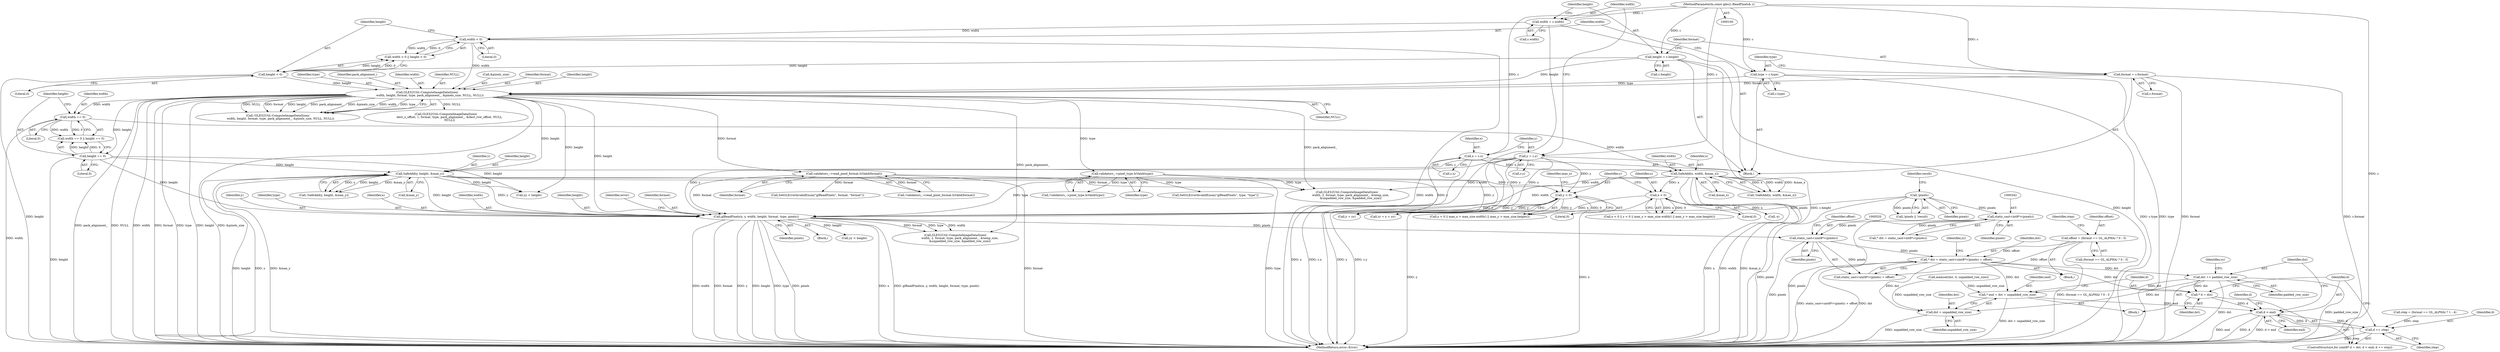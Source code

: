 digraph "1_Chrome_3aad1a37affb1ab70d1897f2b03eb8c077264984_0@pointer" {
"1000556" [label="(Call,dst += padded_row_size)"];
"1000516" [label="(Call,* dst = static_cast<uint8*>(pixels) + offset)"];
"1000519" [label="(Call,static_cast<uint8*>(pixels))"];
"1000341" [label="(Call,static_cast<int8*>(pixels))"];
"1000194" [label="(Call,!pixels)"];
"1000413" [label="(Call,glReadPixels(x, y, width, height, format, type, pixels))"];
"1000272" [label="(Call,x < 0)"];
"1000243" [label="(Call,SafeAdd(x, width, &max_x))"];
"1000105" [label="(Call,x = c.x)"];
"1000102" [label="(MethodParameterIn,const gles2::ReadPixels& c)"];
"1000225" [label="(Call,width == 0)"];
"1000159" [label="(Call,GLES2Util::ComputeImageDataSizes(\n      width, height, format, type, pack_alignment_, &pixels_size, NULL, NULL))"];
"1000142" [label="(Call,width < 0)"];
"1000117" [label="(Call,width = c.width)"];
"1000145" [label="(Call,height < 0)"];
"1000123" [label="(Call,height = c.height)"];
"1000129" [label="(Call,format = c.format)"];
"1000135" [label="(Call,type = c.type)"];
"1000111" [label="(Call,y = c.y)"];
"1000276" [label="(Call,y < 0)"];
"1000249" [label="(Call,SafeAdd(y, height, &max_y))"];
"1000228" [label="(Call,height == 0)"];
"1000203" [label="(Call,validators_->read_pixel_format.IsValid(format))"];
"1000214" [label="(Call,validators_->pixel_type.IsValid(type))"];
"1000498" [label="(Call,offset = (format == GL_ALPHA) ? 0 : 3)"];
"1000535" [label="(Call,* end = dst + unpadded_row_size)"];
"1000545" [label="(Call,d < end)"];
"1000548" [label="(Call,d += step)"];
"1000537" [label="(Call,dst + unpadded_row_size)"];
"1000542" [label="(Call,* d = dst)"];
"1000224" [label="(Call,width == 0 || height == 0)"];
"1000227" [label="(Literal,0)"];
"1000204" [label="(Identifier,format)"];
"1000124" [label="(Identifier,height)"];
"1000226" [label="(Identifier,width)"];
"1000275" [label="(Call,y < 0 || max_x > max_size.width() || max_y > max_size.height())"];
"1000137" [label="(Call,c.type)"];
"1000277" [label="(Identifier,y)"];
"1000544" [label="(Identifier,dst)"];
"1000420" [label="(Identifier,pixels)"];
"1000507" [label="(Call,step = (format == GL_ALPHA) ? 1 : 4)"];
"1000118" [label="(Identifier,width)"];
"1000252" [label="(Call,&max_y)"];
"1000536" [label="(Identifier,end)"];
"1000416" [label="(Identifier,width)"];
"1000203" [label="(Call,validators_->read_pixel_format.IsValid(format))"];
"1000417" [label="(Identifier,height)"];
"1000272" [label="(Call,x < 0)"];
"1000129" [label="(Call,format = c.format)"];
"1000369" [label="(Call,yy < height)"];
"1000250" [label="(Identifier,y)"];
"1000547" [label="(Identifier,end)"];
"1000498" [label="(Call,offset = (format == GL_ALPHA) ? 0 : 3)"];
"1000136" [label="(Identifier,type)"];
"1000213" [label="(Call,!validators_->pixel_type.IsValid(type))"];
"1000548" [label="(Call,d += step)"];
"1000135" [label="(Call,type = c.type)"];
"1000519" [label="(Call,static_cast<uint8*>(pixels))"];
"1000225" [label="(Call,width == 0)"];
"1000246" [label="(Call,&max_x)"];
"1000131" [label="(Call,c.format)"];
"1000339" [label="(Call,* dst = static_cast<int8*>(pixels))"];
"1000423" [label="(Identifier,error)"];
"1000165" [label="(Call,&pixels_size)"];
"1000460" [label="(Call,GLES2Util::ComputeImageDataSizes(\n          width, 2, format, type, pack_alignment_, &temp_size,\n          &unpadded_row_size, &padded_row_size))"];
"1000526" [label="(Identifier,yy)"];
"1000496" [label="(Block,)"];
"1000194" [label="(Call,!pixels)"];
"1000564" [label="(MethodReturn,error::Error)"];
"1000517" [label="(Identifier,dst)"];
"1000168" [label="(Identifier,NULL)"];
"1000542" [label="(Call,* d = dst)"];
"1000123" [label="(Call,height = c.height)"];
"1000381" [label="(Call,memset(dst, 0, unpadded_row_size))"];
"1000119" [label="(Call,c.width)"];
"1000230" [label="(Literal,0)"];
"1000159" [label="(Call,GLES2Util::ComputeImageDataSizes(\n      width, height, format, type, pack_alignment_, &pixels_size, NULL, NULL))"];
"1000537" [label="(Call,dst + unpadded_row_size)"];
"1000105" [label="(Call,x = c.x)"];
"1000162" [label="(Identifier,format)"];
"1000418" [label="(Identifier,format)"];
"1000217" [label="(Call,SetGLErrorInvalidEnum(\"glReadPixels\", type, \"type\"))"];
"1000415" [label="(Identifier,y)"];
"1000419" [label="(Identifier,type)"];
"1000341" [label="(Call,static_cast<int8*>(pixels))"];
"1000144" [label="(Literal,0)"];
"1000229" [label="(Identifier,height)"];
"1000500" [label="(Call,(format == GL_ALPHA) ? 0 : 3)"];
"1000554" [label="(Identifier,d)"];
"1000550" [label="(Identifier,step)"];
"1000117" [label="(Call,width = c.width)"];
"1000376" [label="(Call,ry = y + yy)"];
"1000107" [label="(Call,c.x)"];
"1000245" [label="(Identifier,width)"];
"1000242" [label="(Call,!SafeAdd(x, width, &max_x))"];
"1000228" [label="(Call,height == 0)"];
"1000102" [label="(MethodParameterIn,const gles2::ReadPixels& c)"];
"1000412" [label="(Block,)"];
"1000543" [label="(Identifier,d)"];
"1000549" [label="(Identifier,d)"];
"1000540" [label="(ControlStructure,for (uint8* d = dst; d < end; d += step))"];
"1000143" [label="(Identifier,width)"];
"1000161" [label="(Identifier,height)"];
"1000532" [label="(Identifier,yy)"];
"1000535" [label="(Call,* end = dst + unpadded_row_size)"];
"1000499" [label="(Identifier,offset)"];
"1000141" [label="(Call,width < 0 || height < 0)"];
"1000558" [label="(Identifier,padded_row_size)"];
"1000343" [label="(Identifier,pixels)"];
"1000195" [label="(Identifier,pixels)"];
"1000557" [label="(Identifier,dst)"];
"1000521" [label="(Identifier,pixels)"];
"1000292" [label="(Call,GLES2Util::ComputeImageDataSizes(\n        width, 2, format, type, pack_alignment_, &temp_size,\n        &unpadded_row_size, &padded_row_size))"];
"1000142" [label="(Call,width < 0)"];
"1000315" [label="(Call,-x)"];
"1000197" [label="(Identifier,result)"];
"1000248" [label="(Call,!SafeAdd(y, height, &max_y))"];
"1000244" [label="(Identifier,x)"];
"1000146" [label="(Identifier,height)"];
"1000546" [label="(Identifier,d)"];
"1000112" [label="(Identifier,y)"];
"1000522" [label="(Identifier,offset)"];
"1000516" [label="(Call,* dst = static_cast<uint8*>(pixels) + offset)"];
"1000518" [label="(Call,static_cast<uint8*>(pixels) + offset)"];
"1000158" [label="(Call,!GLES2Util::ComputeImageDataSizes(\n      width, height, format, type, pack_alignment_, &pixels_size, NULL, NULL))"];
"1000271" [label="(Call,x < 0 || y < 0 || max_x > max_size.width() || max_y > max_size.height())"];
"1000163" [label="(Identifier,type)"];
"1000539" [label="(Identifier,unpadded_row_size)"];
"1000538" [label="(Identifier,dst)"];
"1000545" [label="(Call,d < end)"];
"1000147" [label="(Literal,0)"];
"1000193" [label="(Call,!pixels || !result)"];
"1000276" [label="(Call,y < 0)"];
"1000414" [label="(Identifier,x)"];
"1000378" [label="(Call,y + yy)"];
"1000321" [label="(Call,GLES2Util::ComputeImageDataSizes(\n        dest_x_offset, 1, format, type, pack_alignment_, &dest_row_offset, NULL,\n        NULL))"];
"1000125" [label="(Call,c.height)"];
"1000164" [label="(Identifier,pack_alignment_)"];
"1000251" [label="(Identifier,height)"];
"1000508" [label="(Identifier,step)"];
"1000145" [label="(Call,height < 0)"];
"1000214" [label="(Call,validators_->pixel_type.IsValid(type))"];
"1000130" [label="(Identifier,format)"];
"1000281" [label="(Identifier,max_x)"];
"1000249" [label="(Call,SafeAdd(y, height, &max_y))"];
"1000413" [label="(Call,glReadPixels(x, y, width, height, format, type, pixels))"];
"1000103" [label="(Block,)"];
"1000273" [label="(Identifier,x)"];
"1000528" [label="(Call,yy < height)"];
"1000111" [label="(Call,y = c.y)"];
"1000106" [label="(Identifier,x)"];
"1000215" [label="(Identifier,type)"];
"1000206" [label="(Call,SetGLErrorInvalidEnum(\"glReadPixels\", format, \"format\"))"];
"1000556" [label="(Call,dst += padded_row_size)"];
"1000113" [label="(Call,c.y)"];
"1000243" [label="(Call,SafeAdd(x, width, &max_x))"];
"1000278" [label="(Literal,0)"];
"1000160" [label="(Identifier,width)"];
"1000202" [label="(Call,!validators_->read_pixel_format.IsValid(format))"];
"1000167" [label="(Identifier,NULL)"];
"1000274" [label="(Literal,0)"];
"1000533" [label="(Block,)"];
"1000556" -> "1000533"  [label="AST: "];
"1000556" -> "1000558"  [label="CFG: "];
"1000557" -> "1000556"  [label="AST: "];
"1000558" -> "1000556"  [label="AST: "];
"1000532" -> "1000556"  [label="CFG: "];
"1000556" -> "1000564"  [label="DDG: dst"];
"1000556" -> "1000564"  [label="DDG: padded_row_size"];
"1000556" -> "1000535"  [label="DDG: dst"];
"1000556" -> "1000537"  [label="DDG: dst"];
"1000556" -> "1000542"  [label="DDG: dst"];
"1000516" -> "1000556"  [label="DDG: dst"];
"1000516" -> "1000496"  [label="AST: "];
"1000516" -> "1000518"  [label="CFG: "];
"1000517" -> "1000516"  [label="AST: "];
"1000518" -> "1000516"  [label="AST: "];
"1000526" -> "1000516"  [label="CFG: "];
"1000516" -> "1000564"  [label="DDG: static_cast<uint8*>(pixels) + offset"];
"1000516" -> "1000564"  [label="DDG: dst"];
"1000519" -> "1000516"  [label="DDG: pixels"];
"1000498" -> "1000516"  [label="DDG: offset"];
"1000516" -> "1000535"  [label="DDG: dst"];
"1000516" -> "1000537"  [label="DDG: dst"];
"1000516" -> "1000542"  [label="DDG: dst"];
"1000519" -> "1000518"  [label="AST: "];
"1000519" -> "1000521"  [label="CFG: "];
"1000520" -> "1000519"  [label="AST: "];
"1000521" -> "1000519"  [label="AST: "];
"1000522" -> "1000519"  [label="CFG: "];
"1000519" -> "1000564"  [label="DDG: pixels"];
"1000519" -> "1000518"  [label="DDG: pixels"];
"1000341" -> "1000519"  [label="DDG: pixels"];
"1000413" -> "1000519"  [label="DDG: pixels"];
"1000341" -> "1000339"  [label="AST: "];
"1000341" -> "1000343"  [label="CFG: "];
"1000342" -> "1000341"  [label="AST: "];
"1000343" -> "1000341"  [label="AST: "];
"1000339" -> "1000341"  [label="CFG: "];
"1000341" -> "1000564"  [label="DDG: pixels"];
"1000341" -> "1000339"  [label="DDG: pixels"];
"1000194" -> "1000341"  [label="DDG: pixels"];
"1000194" -> "1000193"  [label="AST: "];
"1000194" -> "1000195"  [label="CFG: "];
"1000195" -> "1000194"  [label="AST: "];
"1000197" -> "1000194"  [label="CFG: "];
"1000193" -> "1000194"  [label="CFG: "];
"1000194" -> "1000564"  [label="DDG: pixels"];
"1000194" -> "1000193"  [label="DDG: pixels"];
"1000194" -> "1000413"  [label="DDG: pixels"];
"1000413" -> "1000412"  [label="AST: "];
"1000413" -> "1000420"  [label="CFG: "];
"1000414" -> "1000413"  [label="AST: "];
"1000415" -> "1000413"  [label="AST: "];
"1000416" -> "1000413"  [label="AST: "];
"1000417" -> "1000413"  [label="AST: "];
"1000418" -> "1000413"  [label="AST: "];
"1000419" -> "1000413"  [label="AST: "];
"1000420" -> "1000413"  [label="AST: "];
"1000423" -> "1000413"  [label="CFG: "];
"1000413" -> "1000564"  [label="DDG: pixels"];
"1000413" -> "1000564"  [label="DDG: x"];
"1000413" -> "1000564"  [label="DDG: glReadPixels(x, y, width, height, format, type, pixels)"];
"1000413" -> "1000564"  [label="DDG: width"];
"1000413" -> "1000564"  [label="DDG: format"];
"1000413" -> "1000564"  [label="DDG: y"];
"1000413" -> "1000564"  [label="DDG: height"];
"1000413" -> "1000564"  [label="DDG: type"];
"1000272" -> "1000413"  [label="DDG: x"];
"1000111" -> "1000413"  [label="DDG: y"];
"1000276" -> "1000413"  [label="DDG: y"];
"1000249" -> "1000413"  [label="DDG: y"];
"1000249" -> "1000413"  [label="DDG: height"];
"1000243" -> "1000413"  [label="DDG: width"];
"1000228" -> "1000413"  [label="DDG: height"];
"1000159" -> "1000413"  [label="DDG: height"];
"1000203" -> "1000413"  [label="DDG: format"];
"1000214" -> "1000413"  [label="DDG: type"];
"1000413" -> "1000460"  [label="DDG: width"];
"1000413" -> "1000460"  [label="DDG: format"];
"1000413" -> "1000460"  [label="DDG: type"];
"1000413" -> "1000528"  [label="DDG: height"];
"1000272" -> "1000271"  [label="AST: "];
"1000272" -> "1000274"  [label="CFG: "];
"1000273" -> "1000272"  [label="AST: "];
"1000274" -> "1000272"  [label="AST: "];
"1000277" -> "1000272"  [label="CFG: "];
"1000271" -> "1000272"  [label="CFG: "];
"1000272" -> "1000564"  [label="DDG: x"];
"1000272" -> "1000271"  [label="DDG: x"];
"1000272" -> "1000271"  [label="DDG: 0"];
"1000243" -> "1000272"  [label="DDG: x"];
"1000272" -> "1000315"  [label="DDG: x"];
"1000243" -> "1000242"  [label="AST: "];
"1000243" -> "1000246"  [label="CFG: "];
"1000244" -> "1000243"  [label="AST: "];
"1000245" -> "1000243"  [label="AST: "];
"1000246" -> "1000243"  [label="AST: "];
"1000242" -> "1000243"  [label="CFG: "];
"1000243" -> "1000564"  [label="DDG: x"];
"1000243" -> "1000564"  [label="DDG: width"];
"1000243" -> "1000564"  [label="DDG: &max_x"];
"1000243" -> "1000242"  [label="DDG: x"];
"1000243" -> "1000242"  [label="DDG: width"];
"1000243" -> "1000242"  [label="DDG: &max_x"];
"1000105" -> "1000243"  [label="DDG: x"];
"1000225" -> "1000243"  [label="DDG: width"];
"1000243" -> "1000292"  [label="DDG: width"];
"1000105" -> "1000103"  [label="AST: "];
"1000105" -> "1000107"  [label="CFG: "];
"1000106" -> "1000105"  [label="AST: "];
"1000107" -> "1000105"  [label="AST: "];
"1000112" -> "1000105"  [label="CFG: "];
"1000105" -> "1000564"  [label="DDG: c.x"];
"1000105" -> "1000564"  [label="DDG: x"];
"1000102" -> "1000105"  [label="DDG: c"];
"1000102" -> "1000100"  [label="AST: "];
"1000102" -> "1000564"  [label="DDG: c"];
"1000102" -> "1000111"  [label="DDG: c"];
"1000102" -> "1000117"  [label="DDG: c"];
"1000102" -> "1000123"  [label="DDG: c"];
"1000102" -> "1000129"  [label="DDG: c"];
"1000102" -> "1000135"  [label="DDG: c"];
"1000225" -> "1000224"  [label="AST: "];
"1000225" -> "1000227"  [label="CFG: "];
"1000226" -> "1000225"  [label="AST: "];
"1000227" -> "1000225"  [label="AST: "];
"1000229" -> "1000225"  [label="CFG: "];
"1000224" -> "1000225"  [label="CFG: "];
"1000225" -> "1000564"  [label="DDG: width"];
"1000225" -> "1000224"  [label="DDG: width"];
"1000225" -> "1000224"  [label="DDG: 0"];
"1000159" -> "1000225"  [label="DDG: width"];
"1000159" -> "1000158"  [label="AST: "];
"1000159" -> "1000168"  [label="CFG: "];
"1000160" -> "1000159"  [label="AST: "];
"1000161" -> "1000159"  [label="AST: "];
"1000162" -> "1000159"  [label="AST: "];
"1000163" -> "1000159"  [label="AST: "];
"1000164" -> "1000159"  [label="AST: "];
"1000165" -> "1000159"  [label="AST: "];
"1000167" -> "1000159"  [label="AST: "];
"1000168" -> "1000159"  [label="AST: "];
"1000158" -> "1000159"  [label="CFG: "];
"1000159" -> "1000564"  [label="DDG: NULL"];
"1000159" -> "1000564"  [label="DDG: pack_alignment_"];
"1000159" -> "1000564"  [label="DDG: width"];
"1000159" -> "1000564"  [label="DDG: type"];
"1000159" -> "1000564"  [label="DDG: format"];
"1000159" -> "1000564"  [label="DDG: height"];
"1000159" -> "1000564"  [label="DDG: &pixels_size"];
"1000159" -> "1000158"  [label="DDG: NULL"];
"1000159" -> "1000158"  [label="DDG: format"];
"1000159" -> "1000158"  [label="DDG: height"];
"1000159" -> "1000158"  [label="DDG: pack_alignment_"];
"1000159" -> "1000158"  [label="DDG: &pixels_size"];
"1000159" -> "1000158"  [label="DDG: width"];
"1000159" -> "1000158"  [label="DDG: type"];
"1000142" -> "1000159"  [label="DDG: width"];
"1000145" -> "1000159"  [label="DDG: height"];
"1000123" -> "1000159"  [label="DDG: height"];
"1000129" -> "1000159"  [label="DDG: format"];
"1000135" -> "1000159"  [label="DDG: type"];
"1000159" -> "1000203"  [label="DDG: format"];
"1000159" -> "1000214"  [label="DDG: type"];
"1000159" -> "1000228"  [label="DDG: height"];
"1000159" -> "1000249"  [label="DDG: height"];
"1000159" -> "1000292"  [label="DDG: pack_alignment_"];
"1000159" -> "1000321"  [label="DDG: NULL"];
"1000159" -> "1000369"  [label="DDG: height"];
"1000159" -> "1000460"  [label="DDG: pack_alignment_"];
"1000142" -> "1000141"  [label="AST: "];
"1000142" -> "1000144"  [label="CFG: "];
"1000143" -> "1000142"  [label="AST: "];
"1000144" -> "1000142"  [label="AST: "];
"1000146" -> "1000142"  [label="CFG: "];
"1000141" -> "1000142"  [label="CFG: "];
"1000142" -> "1000564"  [label="DDG: width"];
"1000142" -> "1000141"  [label="DDG: width"];
"1000142" -> "1000141"  [label="DDG: 0"];
"1000117" -> "1000142"  [label="DDG: width"];
"1000117" -> "1000103"  [label="AST: "];
"1000117" -> "1000119"  [label="CFG: "];
"1000118" -> "1000117"  [label="AST: "];
"1000119" -> "1000117"  [label="AST: "];
"1000124" -> "1000117"  [label="CFG: "];
"1000117" -> "1000564"  [label="DDG: c.width"];
"1000145" -> "1000141"  [label="AST: "];
"1000145" -> "1000147"  [label="CFG: "];
"1000146" -> "1000145"  [label="AST: "];
"1000147" -> "1000145"  [label="AST: "];
"1000141" -> "1000145"  [label="CFG: "];
"1000145" -> "1000564"  [label="DDG: height"];
"1000145" -> "1000141"  [label="DDG: height"];
"1000145" -> "1000141"  [label="DDG: 0"];
"1000123" -> "1000145"  [label="DDG: height"];
"1000123" -> "1000103"  [label="AST: "];
"1000123" -> "1000125"  [label="CFG: "];
"1000124" -> "1000123"  [label="AST: "];
"1000125" -> "1000123"  [label="AST: "];
"1000130" -> "1000123"  [label="CFG: "];
"1000123" -> "1000564"  [label="DDG: c.height"];
"1000123" -> "1000564"  [label="DDG: height"];
"1000129" -> "1000103"  [label="AST: "];
"1000129" -> "1000131"  [label="CFG: "];
"1000130" -> "1000129"  [label="AST: "];
"1000131" -> "1000129"  [label="AST: "];
"1000136" -> "1000129"  [label="CFG: "];
"1000129" -> "1000564"  [label="DDG: format"];
"1000129" -> "1000564"  [label="DDG: c.format"];
"1000135" -> "1000103"  [label="AST: "];
"1000135" -> "1000137"  [label="CFG: "];
"1000136" -> "1000135"  [label="AST: "];
"1000137" -> "1000135"  [label="AST: "];
"1000143" -> "1000135"  [label="CFG: "];
"1000135" -> "1000564"  [label="DDG: type"];
"1000135" -> "1000564"  [label="DDG: c.type"];
"1000111" -> "1000103"  [label="AST: "];
"1000111" -> "1000113"  [label="CFG: "];
"1000112" -> "1000111"  [label="AST: "];
"1000113" -> "1000111"  [label="AST: "];
"1000118" -> "1000111"  [label="CFG: "];
"1000111" -> "1000564"  [label="DDG: y"];
"1000111" -> "1000564"  [label="DDG: c.y"];
"1000111" -> "1000249"  [label="DDG: y"];
"1000111" -> "1000276"  [label="DDG: y"];
"1000111" -> "1000376"  [label="DDG: y"];
"1000111" -> "1000378"  [label="DDG: y"];
"1000276" -> "1000275"  [label="AST: "];
"1000276" -> "1000278"  [label="CFG: "];
"1000277" -> "1000276"  [label="AST: "];
"1000278" -> "1000276"  [label="AST: "];
"1000281" -> "1000276"  [label="CFG: "];
"1000275" -> "1000276"  [label="CFG: "];
"1000276" -> "1000564"  [label="DDG: y"];
"1000276" -> "1000275"  [label="DDG: y"];
"1000276" -> "1000275"  [label="DDG: 0"];
"1000249" -> "1000276"  [label="DDG: y"];
"1000276" -> "1000376"  [label="DDG: y"];
"1000276" -> "1000378"  [label="DDG: y"];
"1000249" -> "1000248"  [label="AST: "];
"1000249" -> "1000252"  [label="CFG: "];
"1000250" -> "1000249"  [label="AST: "];
"1000251" -> "1000249"  [label="AST: "];
"1000252" -> "1000249"  [label="AST: "];
"1000248" -> "1000249"  [label="CFG: "];
"1000249" -> "1000564"  [label="DDG: height"];
"1000249" -> "1000564"  [label="DDG: &max_y"];
"1000249" -> "1000564"  [label="DDG: y"];
"1000249" -> "1000248"  [label="DDG: y"];
"1000249" -> "1000248"  [label="DDG: height"];
"1000249" -> "1000248"  [label="DDG: &max_y"];
"1000228" -> "1000249"  [label="DDG: height"];
"1000249" -> "1000369"  [label="DDG: height"];
"1000249" -> "1000376"  [label="DDG: y"];
"1000249" -> "1000378"  [label="DDG: y"];
"1000228" -> "1000224"  [label="AST: "];
"1000228" -> "1000230"  [label="CFG: "];
"1000229" -> "1000228"  [label="AST: "];
"1000230" -> "1000228"  [label="AST: "];
"1000224" -> "1000228"  [label="CFG: "];
"1000228" -> "1000564"  [label="DDG: height"];
"1000228" -> "1000224"  [label="DDG: height"];
"1000228" -> "1000224"  [label="DDG: 0"];
"1000228" -> "1000369"  [label="DDG: height"];
"1000203" -> "1000202"  [label="AST: "];
"1000203" -> "1000204"  [label="CFG: "];
"1000204" -> "1000203"  [label="AST: "];
"1000202" -> "1000203"  [label="CFG: "];
"1000203" -> "1000564"  [label="DDG: format"];
"1000203" -> "1000202"  [label="DDG: format"];
"1000203" -> "1000206"  [label="DDG: format"];
"1000203" -> "1000292"  [label="DDG: format"];
"1000214" -> "1000213"  [label="AST: "];
"1000214" -> "1000215"  [label="CFG: "];
"1000215" -> "1000214"  [label="AST: "];
"1000213" -> "1000214"  [label="CFG: "];
"1000214" -> "1000564"  [label="DDG: type"];
"1000214" -> "1000213"  [label="DDG: type"];
"1000214" -> "1000217"  [label="DDG: type"];
"1000214" -> "1000292"  [label="DDG: type"];
"1000498" -> "1000496"  [label="AST: "];
"1000498" -> "1000500"  [label="CFG: "];
"1000499" -> "1000498"  [label="AST: "];
"1000500" -> "1000498"  [label="AST: "];
"1000508" -> "1000498"  [label="CFG: "];
"1000498" -> "1000564"  [label="DDG: (format == GL_ALPHA) ? 0 : 3"];
"1000498" -> "1000518"  [label="DDG: offset"];
"1000535" -> "1000533"  [label="AST: "];
"1000535" -> "1000537"  [label="CFG: "];
"1000536" -> "1000535"  [label="AST: "];
"1000537" -> "1000535"  [label="AST: "];
"1000543" -> "1000535"  [label="CFG: "];
"1000535" -> "1000564"  [label="DDG: dst + unpadded_row_size"];
"1000381" -> "1000535"  [label="DDG: unpadded_row_size"];
"1000535" -> "1000545"  [label="DDG: end"];
"1000545" -> "1000540"  [label="AST: "];
"1000545" -> "1000547"  [label="CFG: "];
"1000546" -> "1000545"  [label="AST: "];
"1000547" -> "1000545"  [label="AST: "];
"1000554" -> "1000545"  [label="CFG: "];
"1000557" -> "1000545"  [label="CFG: "];
"1000545" -> "1000564"  [label="DDG: d"];
"1000545" -> "1000564"  [label="DDG: d < end"];
"1000545" -> "1000564"  [label="DDG: end"];
"1000542" -> "1000545"  [label="DDG: d"];
"1000548" -> "1000545"  [label="DDG: d"];
"1000545" -> "1000548"  [label="DDG: d"];
"1000548" -> "1000540"  [label="AST: "];
"1000548" -> "1000550"  [label="CFG: "];
"1000549" -> "1000548"  [label="AST: "];
"1000550" -> "1000548"  [label="AST: "];
"1000546" -> "1000548"  [label="CFG: "];
"1000548" -> "1000564"  [label="DDG: step"];
"1000507" -> "1000548"  [label="DDG: step"];
"1000537" -> "1000539"  [label="CFG: "];
"1000538" -> "1000537"  [label="AST: "];
"1000539" -> "1000537"  [label="AST: "];
"1000537" -> "1000564"  [label="DDG: unpadded_row_size"];
"1000381" -> "1000537"  [label="DDG: unpadded_row_size"];
"1000542" -> "1000540"  [label="AST: "];
"1000542" -> "1000544"  [label="CFG: "];
"1000543" -> "1000542"  [label="AST: "];
"1000544" -> "1000542"  [label="AST: "];
"1000546" -> "1000542"  [label="CFG: "];
}
